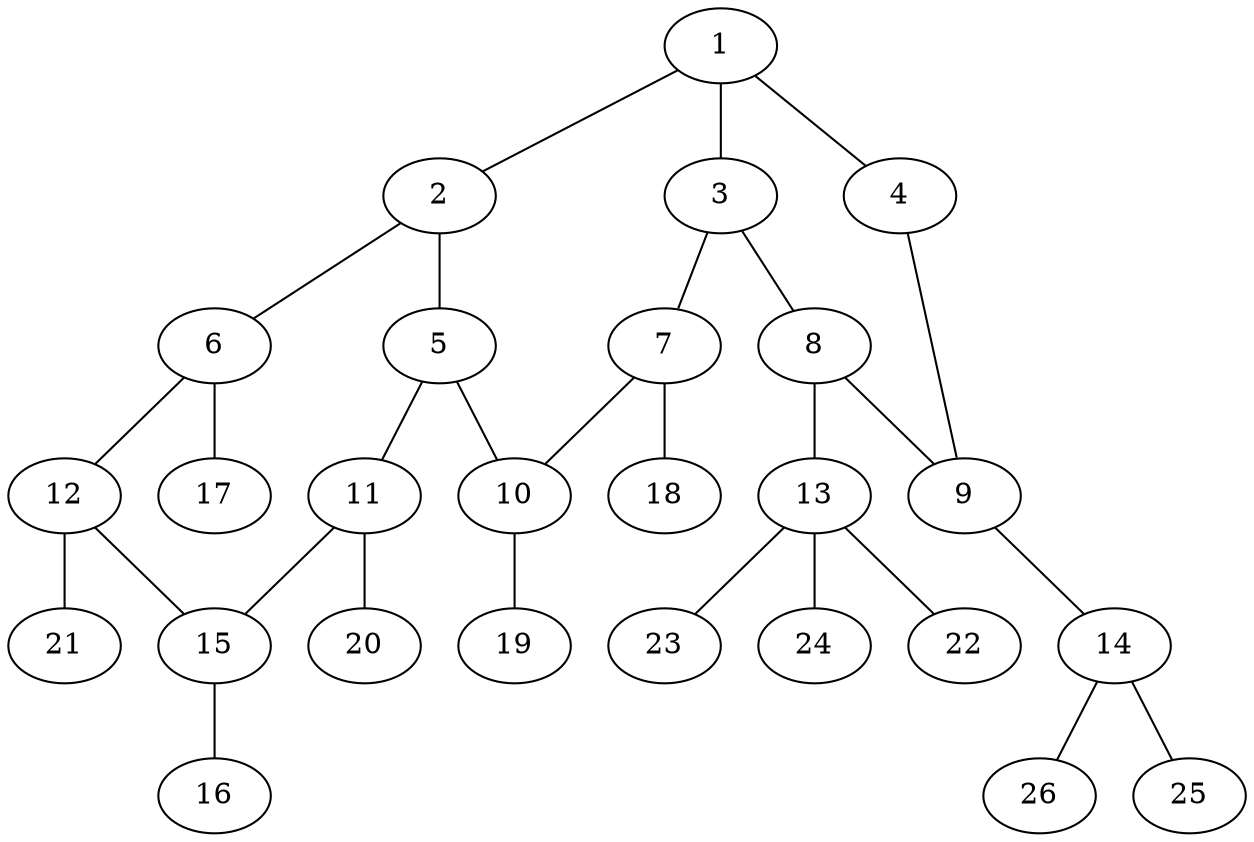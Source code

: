 graph molecule_3675 {
	1	 [chem=C];
	2	 [chem=C];
	1 -- 2	 [valence=1];
	3	 [chem=C];
	1 -- 3	 [valence=2];
	4	 [chem=N];
	1 -- 4	 [valence=1];
	5	 [chem=C];
	2 -- 5	 [valence=2];
	6	 [chem=C];
	2 -- 6	 [valence=1];
	7	 [chem=C];
	3 -- 7	 [valence=1];
	8	 [chem=N];
	3 -- 8	 [valence=1];
	9	 [chem=C];
	4 -- 9	 [valence=2];
	10	 [chem=C];
	5 -- 10	 [valence=1];
	11	 [chem=N];
	5 -- 11	 [valence=1];
	12	 [chem=C];
	6 -- 12	 [valence=2];
	17	 [chem=H];
	6 -- 17	 [valence=1];
	7 -- 10	 [valence=2];
	18	 [chem=H];
	7 -- 18	 [valence=1];
	8 -- 9	 [valence=1];
	13	 [chem=C];
	8 -- 13	 [valence=1];
	14	 [chem=N];
	9 -- 14	 [valence=1];
	19	 [chem=H];
	10 -- 19	 [valence=1];
	15	 [chem=C];
	11 -- 15	 [valence=1];
	20	 [chem=H];
	11 -- 20	 [valence=1];
	12 -- 15	 [valence=1];
	21	 [chem=H];
	12 -- 21	 [valence=1];
	22	 [chem=H];
	13 -- 22	 [valence=1];
	23	 [chem=H];
	13 -- 23	 [valence=1];
	24	 [chem=H];
	13 -- 24	 [valence=1];
	25	 [chem=H];
	14 -- 25	 [valence=1];
	26	 [chem=H];
	14 -- 26	 [valence=1];
	16	 [chem=O];
	15 -- 16	 [valence=2];
}
